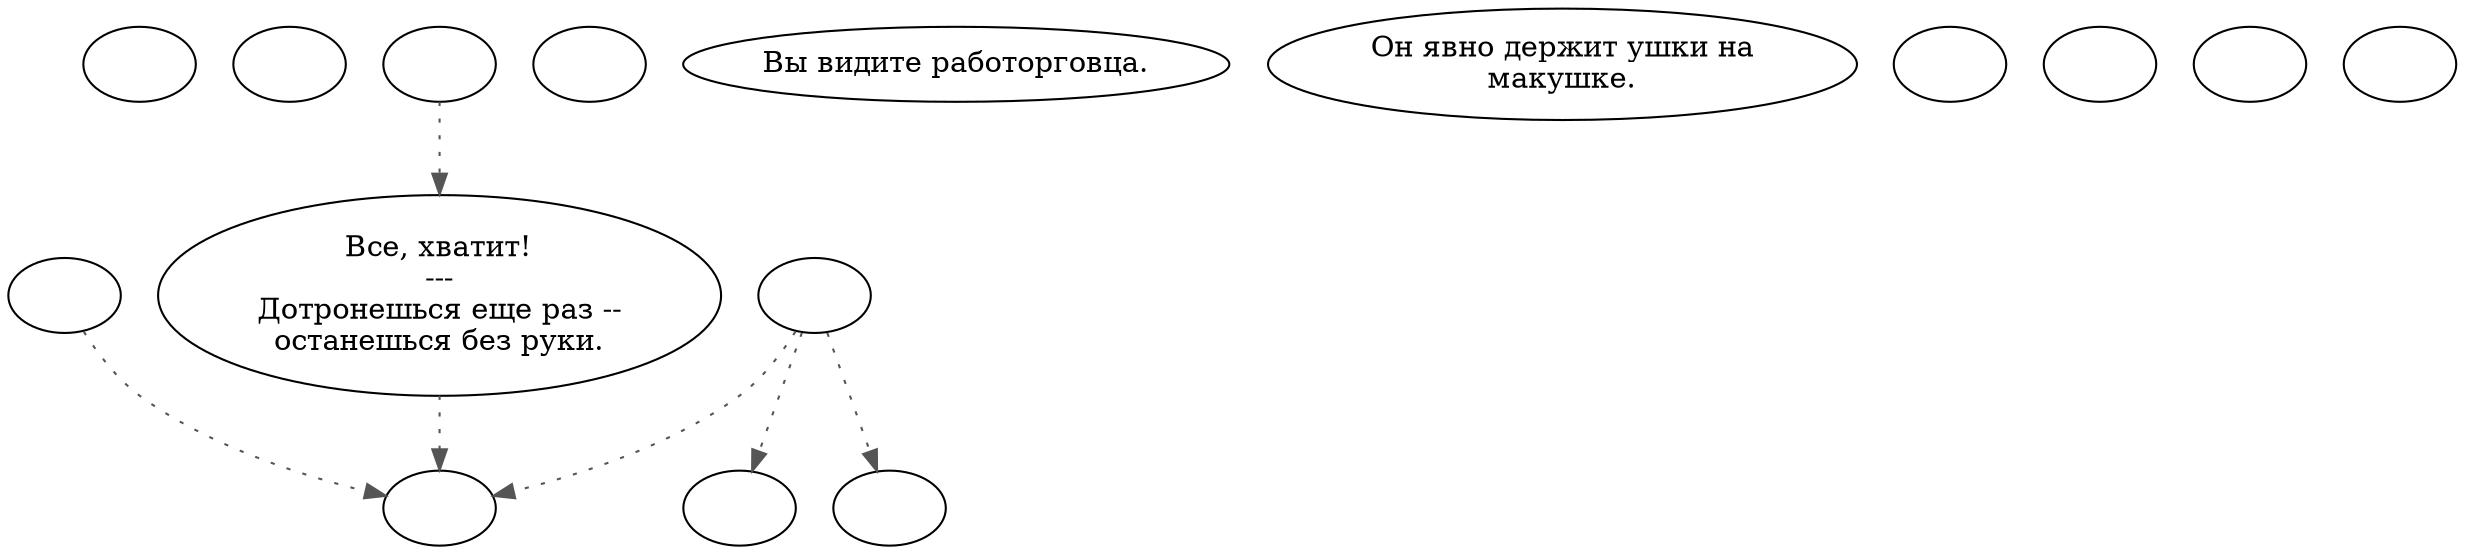 digraph dcPenGrd {
  "start" [style=filled       fillcolor="#FFFFFF"       color="#000000"]
  "start" [label=""]
  "critter_p_proc" [style=filled       fillcolor="#FFFFFF"       color="#000000"]
  "critter_p_proc" [label=""]
  "pickup_p_proc" [style=filled       fillcolor="#FFFFFF"       color="#000000"]
  "pickup_p_proc" -> "Node998" [style=dotted color="#555555"]
  "pickup_p_proc" [label=""]
  "talk_p_proc" [style=filled       fillcolor="#FFFFFF"       color="#000000"]
  "talk_p_proc" -> "Node998" [style=dotted color="#555555"]
  "talk_p_proc" -> "Node003" [style=dotted color="#555555"]
  "talk_p_proc" -> "Node002" [style=dotted color="#555555"]
  "talk_p_proc" [label=""]
  "destroy_p_proc" [style=filled       fillcolor="#FFFFFF"       color="#000000"]
  "destroy_p_proc" [label=""]
  "look_at_p_proc" [style=filled       fillcolor="#FFFFFF"       color="#000000"]
  "look_at_p_proc" [label="Вы видите работорговца."]
  "description_p_proc" [style=filled       fillcolor="#FFFFFF"       color="#000000"]
  "description_p_proc" [label="Он явно держит ушки на\nмакушке."]
  "use_skill_on_p_proc" [style=filled       fillcolor="#FFFFFF"       color="#000000"]
  "use_skill_on_p_proc" [label=""]
  "damage_p_proc" [style=filled       fillcolor="#FFFFFF"       color="#000000"]
  "damage_p_proc" [label=""]
  "map_enter_p_proc" [style=filled       fillcolor="#FFFFFF"       color="#000000"]
  "map_enter_p_proc" [label=""]
  "map_exit_p_proc" [style=filled       fillcolor="#FFFFFF"       color="#000000"]
  "map_exit_p_proc" [label=""]
  "timed_event_p_proc" [style=filled       fillcolor="#FFFFFF"       color="#000000"]
  "timed_event_p_proc" -> "Node001" [style=dotted color="#555555"]
  "timed_event_p_proc" [label=""]
  "Node998" [style=filled       fillcolor="#FFFFFF"       color="#000000"]
  "Node998" [label=""]
  "Node001" [style=filled       fillcolor="#FFFFFF"       color="#000000"]
  "Node001" -> "Node998" [style=dotted color="#555555"]
  "Node001" [label="Все, хватит!\n---\nДотронешься еще раз --\nостанешься без руки."]
  "Node002" [style=filled       fillcolor="#FFFFFF"       color="#000000"]
  "Node002" [label=""]
  "Node003" [style=filled       fillcolor="#FFFFFF"       color="#000000"]
  "Node003" [label=""]
}